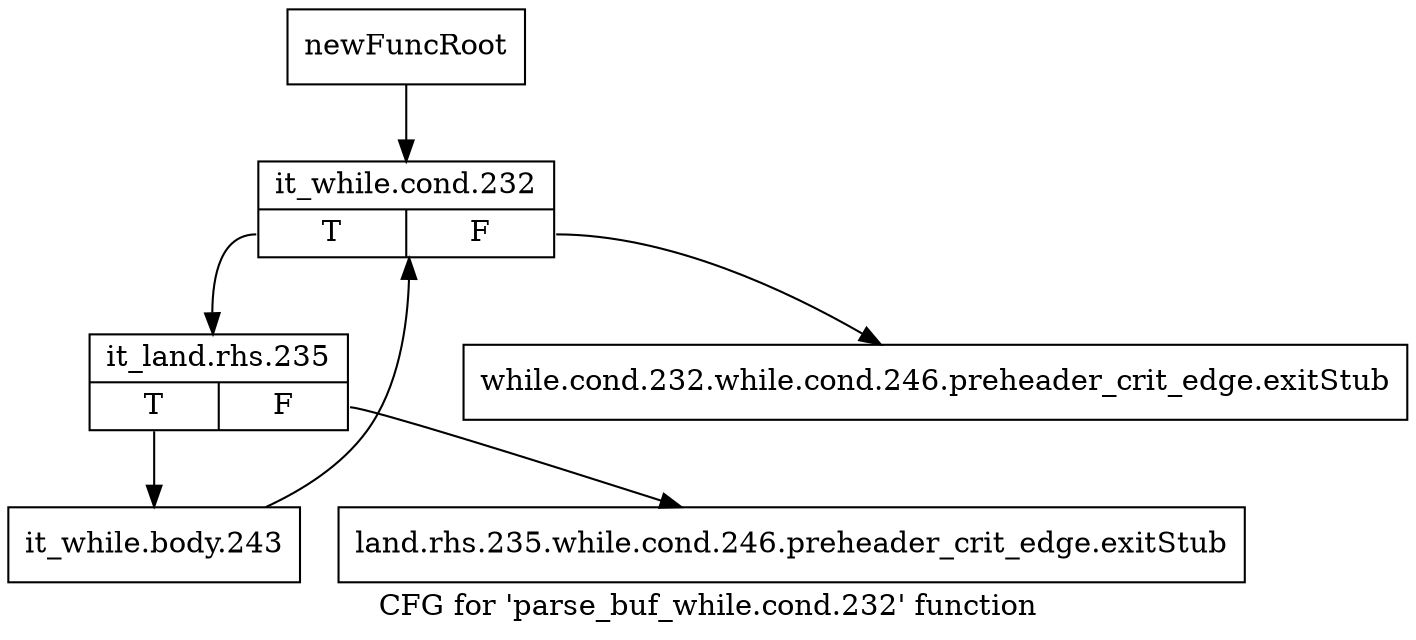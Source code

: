 digraph "CFG for 'parse_buf_while.cond.232' function" {
	label="CFG for 'parse_buf_while.cond.232' function";

	Node0x595f720 [shape=record,label="{newFuncRoot}"];
	Node0x595f720 -> Node0x595f810;
	Node0x595f770 [shape=record,label="{while.cond.232.while.cond.246.preheader_crit_edge.exitStub}"];
	Node0x595f7c0 [shape=record,label="{land.rhs.235.while.cond.246.preheader_crit_edge.exitStub}"];
	Node0x595f810 [shape=record,label="{it_while.cond.232|{<s0>T|<s1>F}}"];
	Node0x595f810:s0 -> Node0x595f860;
	Node0x595f810:s1 -> Node0x595f770;
	Node0x595f860 [shape=record,label="{it_land.rhs.235|{<s0>T|<s1>F}}"];
	Node0x595f860:s0 -> Node0x595f8b0;
	Node0x595f860:s1 -> Node0x595f7c0;
	Node0x595f8b0 [shape=record,label="{it_while.body.243}"];
	Node0x595f8b0 -> Node0x595f810;
}
